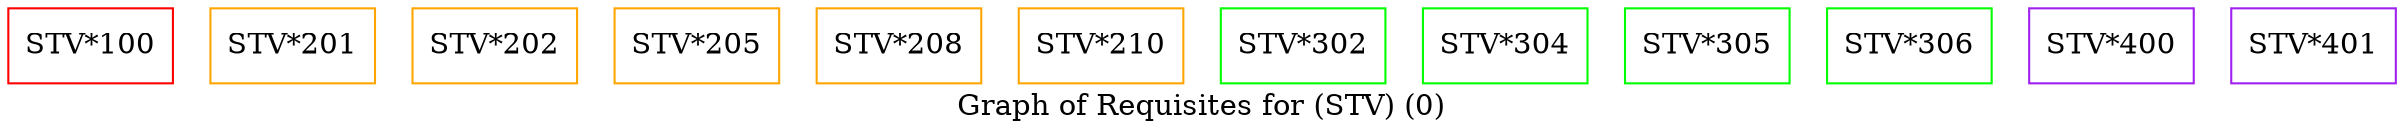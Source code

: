 strict digraph "" {
	graph [bb="0,0,1146,59",
		label="Graph of Requisites for (STV) (0)",
		lheight=0.21,
		lp="573,11.5",
		lwidth=3.26
	];
	node [label="\N"];
	"STV*100"	[color=red,
		height=0.5,
		pos="39.5,41",
		shape=box,
		width=1.0972];
	"STV*201"	[color=orange,
		height=0.5,
		pos="136.5,41",
		shape=box,
		width=1.0972];
	"STV*202"	[color=orange,
		height=0.5,
		pos="233.5,41",
		shape=box,
		width=1.0972];
	"STV*205"	[color=orange,
		height=0.5,
		pos="330.5,41",
		shape=box,
		width=1.0972];
	"STV*208"	[color=orange,
		height=0.5,
		pos="427.5,41",
		shape=box,
		width=1.0972];
	"STV*210"	[color=orange,
		height=0.5,
		pos="524.5,41",
		shape=box,
		width=1.0972];
	"STV*302"	[color=green,
		height=0.5,
		pos="621.5,41",
		shape=box,
		width=1.0972];
	"STV*304"	[color=green,
		height=0.5,
		pos="718.5,41",
		shape=box,
		width=1.0972];
	"STV*305"	[color=green,
		height=0.5,
		pos="815.5,41",
		shape=box,
		width=1.0972];
	"STV*306"	[color=green,
		height=0.5,
		pos="912.5,41",
		shape=box,
		width=1.0972];
	"STV*400"	[color=purple,
		height=0.5,
		pos="1009.5,41",
		shape=box,
		width=1.0972];
	"STV*401"	[color=purple,
		height=0.5,
		pos="1106.5,41",
		shape=box,
		width=1.0972];
}
